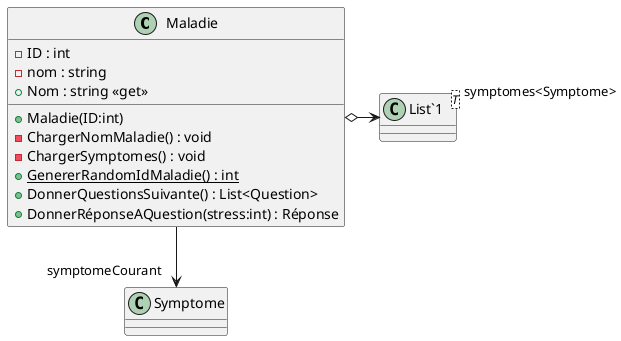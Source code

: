 @startuml
class Maladie {
    - ID : int
    - nom : string
    + Nom : string <<get>>
    + Maladie(ID:int)
    - ChargerNomMaladie() : void
    - ChargerSymptomes() : void
    + {static} GenererRandomIdMaladie() : int
    + DonnerQuestionsSuivante() : List<Question>
    + DonnerRéponseAQuestion(stress:int) : Réponse
}
class "List`1"<T> {
}
Maladie o-> "symptomes<Symptome>" "List`1"
Maladie --> "symptomeCourant" Symptome
@enduml
